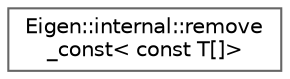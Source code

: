 digraph "Graphical Class Hierarchy"
{
 // LATEX_PDF_SIZE
  bgcolor="transparent";
  edge [fontname=Helvetica,fontsize=10,labelfontname=Helvetica,labelfontsize=10];
  node [fontname=Helvetica,fontsize=10,shape=box,height=0.2,width=0.4];
  rankdir="LR";
  Node0 [id="Node000000",label="Eigen::internal::remove\l_const\< const T[]\>",height=0.2,width=0.4,color="grey40", fillcolor="white", style="filled",URL="$structEigen_1_1internal_1_1remove__const_3_01const_01T_0f_0e_4.html",tooltip=" "];
}
